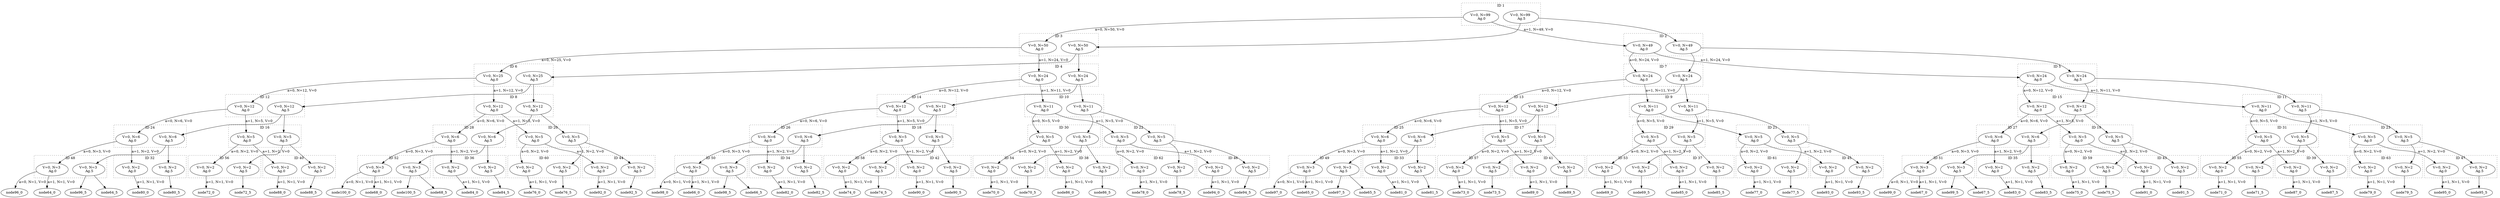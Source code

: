 digraph G {
labelloc = "t";
subgraph cluster_node_1{
node1_0[label="V=0, N=99 
 Ag.0"];
node1_5[label="V=0, N=99 
 Ag.5"];
label= "ID 1";
graph[style=dotted]; }
subgraph cluster_node_3{
node3_0[label="V=0, N=50 
 Ag.0"];
node3_5[label="V=0, N=50 
 Ag.5"];
label= "ID 3";
graph[style=dotted]; }
subgraph cluster_node_6{
node6_0[label="V=0, N=25 
 Ag.0"];
node6_5[label="V=0, N=25 
 Ag.5"];
label= "ID 6";
graph[style=dotted]; }
subgraph cluster_node_12{
node12_0[label="V=0, N=12 
 Ag.0"];
node12_5[label="V=0, N=12 
 Ag.5"];
label= "ID 12";
graph[style=dotted]; }
subgraph cluster_node_24{
node24_0[label="V=0, N=6 
 Ag.0"];
node24_5[label="V=0, N=6 
 Ag.5"];
label= "ID 24";
graph[style=dotted]; }
subgraph cluster_node_48{
node48_0[label="V=0, N=3 
 Ag.0"];
node48_5[label="V=0, N=3 
 Ag.5"];
label= "ID 48";
graph[style=dotted]; }
node48_0 -> node96_0[label="a=0, N=1, V=0"];
node48_5 -> node96_5[label=""];
node48_0 -> node64_0[label="a=1, N=1, V=0"];
node48_5 -> node64_5[label=""];
node24_0 -> node48_0[label="a=0, N=3, V=0"];
node24_5 -> node48_5[label=""];
subgraph cluster_node_32{
node32_0[label="V=0, N=2 
 Ag.0"];
node32_5[label="V=0, N=2 
 Ag.5"];
label= "ID 32";
graph[style=dotted]; }
node32_0 -> node80_0[label="a=1, N=1, V=0"];
node32_5 -> node80_5[label=""];
node24_0 -> node32_0[label="a=1, N=2, V=0"];
node24_5 -> node32_5[label=""];
node12_0 -> node24_0[label="a=0, N=6, V=0"];
node12_5 -> node24_5[label=""];
subgraph cluster_node_16{
node16_0[label="V=0, N=5 
 Ag.0"];
node16_5[label="V=0, N=5 
 Ag.5"];
label= "ID 16";
graph[style=dotted]; }
subgraph cluster_node_56{
node56_0[label="V=0, N=2 
 Ag.0"];
node56_5[label="V=0, N=2 
 Ag.5"];
label= "ID 56";
graph[style=dotted]; }
node56_0 -> node72_0[label="a=1, N=1, V=0"];
node56_5 -> node72_5[label=""];
node16_0 -> node56_0[label="a=0, N=2, V=0"];
node16_5 -> node56_5[label=""];
subgraph cluster_node_40{
node40_0[label="V=0, N=2 
 Ag.0"];
node40_5[label="V=0, N=2 
 Ag.5"];
label= "ID 40";
graph[style=dotted]; }
node40_0 -> node88_0[label="a=1, N=1, V=0"];
node40_5 -> node88_5[label=""];
node16_0 -> node40_0[label="a=1, N=2, V=0"];
node16_5 -> node40_5[label=""];
node12_0 -> node16_0[label="a=1, N=5, V=0"];
node12_5 -> node16_5[label=""];
node6_0 -> node12_0[label="a=0, N=12, V=0"];
node6_5 -> node12_5[label=""];
subgraph cluster_node_8{
node8_0[label="V=0, N=12 
 Ag.0"];
node8_5[label="V=0, N=12 
 Ag.5"];
label= "ID 8";
graph[style=dotted]; }
subgraph cluster_node_28{
node28_0[label="V=0, N=6 
 Ag.0"];
node28_5[label="V=0, N=6 
 Ag.5"];
label= "ID 28";
graph[style=dotted]; }
subgraph cluster_node_52{
node52_0[label="V=0, N=3 
 Ag.0"];
node52_5[label="V=0, N=3 
 Ag.5"];
label= "ID 52";
graph[style=dotted]; }
node52_0 -> node100_0[label="a=0, N=1, V=0"];
node52_5 -> node100_5[label=""];
node52_0 -> node68_0[label="a=1, N=1, V=0"];
node52_5 -> node68_5[label=""];
node28_0 -> node52_0[label="a=0, N=3, V=0"];
node28_5 -> node52_5[label=""];
subgraph cluster_node_36{
node36_0[label="V=0, N=2 
 Ag.0"];
node36_5[label="V=0, N=2 
 Ag.5"];
label= "ID 36";
graph[style=dotted]; }
node36_0 -> node84_0[label="a=1, N=1, V=0"];
node36_5 -> node84_5[label=""];
node28_0 -> node36_0[label="a=1, N=2, V=0"];
node28_5 -> node36_5[label=""];
node8_0 -> node28_0[label="a=0, N=6, V=0"];
node8_5 -> node28_5[label=""];
subgraph cluster_node_20{
node20_0[label="V=0, N=5 
 Ag.0"];
node20_5[label="V=0, N=5 
 Ag.5"];
label= "ID 20";
graph[style=dotted]; }
subgraph cluster_node_60{
node60_0[label="V=0, N=2 
 Ag.0"];
node60_5[label="V=0, N=2 
 Ag.5"];
label= "ID 60";
graph[style=dotted]; }
node60_0 -> node76_0[label="a=1, N=1, V=0"];
node60_5 -> node76_5[label=""];
node20_0 -> node60_0[label="a=0, N=2, V=0"];
node20_5 -> node60_5[label=""];
subgraph cluster_node_44{
node44_0[label="V=0, N=2 
 Ag.0"];
node44_5[label="V=0, N=2 
 Ag.5"];
label= "ID 44";
graph[style=dotted]; }
node44_0 -> node92_0[label="a=1, N=1, V=0"];
node44_5 -> node92_5[label=""];
node20_0 -> node44_0[label="a=1, N=2, V=0"];
node20_5 -> node44_5[label=""];
node8_0 -> node20_0[label="a=1, N=5, V=0"];
node8_5 -> node20_5[label=""];
node6_0 -> node8_0[label="a=1, N=12, V=0"];
node6_5 -> node8_5[label=""];
node3_0 -> node6_0[label="a=0, N=25, V=0"];
node3_5 -> node6_5[label=""];
subgraph cluster_node_4{
node4_0[label="V=0, N=24 
 Ag.0"];
node4_5[label="V=0, N=24 
 Ag.5"];
label= "ID 4";
graph[style=dotted]; }
subgraph cluster_node_14{
node14_0[label="V=0, N=12 
 Ag.0"];
node14_5[label="V=0, N=12 
 Ag.5"];
label= "ID 14";
graph[style=dotted]; }
subgraph cluster_node_26{
node26_0[label="V=0, N=6 
 Ag.0"];
node26_5[label="V=0, N=6 
 Ag.5"];
label= "ID 26";
graph[style=dotted]; }
subgraph cluster_node_50{
node50_0[label="V=0, N=3 
 Ag.0"];
node50_5[label="V=0, N=3 
 Ag.5"];
label= "ID 50";
graph[style=dotted]; }
node50_0 -> node98_0[label="a=0, N=1, V=0"];
node50_5 -> node98_5[label=""];
node50_0 -> node66_0[label="a=1, N=1, V=0"];
node50_5 -> node66_5[label=""];
node26_0 -> node50_0[label="a=0, N=3, V=0"];
node26_5 -> node50_5[label=""];
subgraph cluster_node_34{
node34_0[label="V=0, N=2 
 Ag.0"];
node34_5[label="V=0, N=2 
 Ag.5"];
label= "ID 34";
graph[style=dotted]; }
node34_0 -> node82_0[label="a=1, N=1, V=0"];
node34_5 -> node82_5[label=""];
node26_0 -> node34_0[label="a=1, N=2, V=0"];
node26_5 -> node34_5[label=""];
node14_0 -> node26_0[label="a=0, N=6, V=0"];
node14_5 -> node26_5[label=""];
subgraph cluster_node_18{
node18_0[label="V=0, N=5 
 Ag.0"];
node18_5[label="V=0, N=5 
 Ag.5"];
label= "ID 18";
graph[style=dotted]; }
subgraph cluster_node_58{
node58_0[label="V=0, N=2 
 Ag.0"];
node58_5[label="V=0, N=2 
 Ag.5"];
label= "ID 58";
graph[style=dotted]; }
node58_0 -> node74_0[label="a=1, N=1, V=0"];
node58_5 -> node74_5[label=""];
node18_0 -> node58_0[label="a=0, N=2, V=0"];
node18_5 -> node58_5[label=""];
subgraph cluster_node_42{
node42_0[label="V=0, N=2 
 Ag.0"];
node42_5[label="V=0, N=2 
 Ag.5"];
label= "ID 42";
graph[style=dotted]; }
node42_0 -> node90_0[label="a=1, N=1, V=0"];
node42_5 -> node90_5[label=""];
node18_0 -> node42_0[label="a=1, N=2, V=0"];
node18_5 -> node42_5[label=""];
node14_0 -> node18_0[label="a=1, N=5, V=0"];
node14_5 -> node18_5[label=""];
node4_0 -> node14_0[label="a=0, N=12, V=0"];
node4_5 -> node14_5[label=""];
subgraph cluster_node_10{
node10_0[label="V=0, N=11 
 Ag.0"];
node10_5[label="V=0, N=11 
 Ag.5"];
label= "ID 10";
graph[style=dotted]; }
subgraph cluster_node_30{
node30_0[label="V=0, N=5 
 Ag.0"];
node30_5[label="V=0, N=5 
 Ag.5"];
label= "ID 30";
graph[style=dotted]; }
subgraph cluster_node_54{
node54_0[label="V=0, N=2 
 Ag.0"];
node54_5[label="V=0, N=2 
 Ag.5"];
label= "ID 54";
graph[style=dotted]; }
node54_0 -> node70_0[label="a=1, N=1, V=0"];
node54_5 -> node70_5[label=""];
node30_0 -> node54_0[label="a=0, N=2, V=0"];
node30_5 -> node54_5[label=""];
subgraph cluster_node_38{
node38_0[label="V=0, N=2 
 Ag.0"];
node38_5[label="V=0, N=2 
 Ag.5"];
label= "ID 38";
graph[style=dotted]; }
node38_0 -> node86_0[label="a=1, N=1, V=0"];
node38_5 -> node86_5[label=""];
node30_0 -> node38_0[label="a=1, N=2, V=0"];
node30_5 -> node38_5[label=""];
node10_0 -> node30_0[label="a=0, N=5, V=0"];
node10_5 -> node30_5[label=""];
subgraph cluster_node_22{
node22_0[label="V=0, N=5 
 Ag.0"];
node22_5[label="V=0, N=5 
 Ag.5"];
label= "ID 22";
graph[style=dotted]; }
subgraph cluster_node_62{
node62_0[label="V=0, N=2 
 Ag.0"];
node62_5[label="V=0, N=2 
 Ag.5"];
label= "ID 62";
graph[style=dotted]; }
node62_0 -> node78_0[label="a=1, N=1, V=0"];
node62_5 -> node78_5[label=""];
node22_0 -> node62_0[label="a=0, N=2, V=0"];
node22_5 -> node62_5[label=""];
subgraph cluster_node_46{
node46_0[label="V=0, N=2 
 Ag.0"];
node46_5[label="V=0, N=2 
 Ag.5"];
label= "ID 46";
graph[style=dotted]; }
node46_0 -> node94_0[label="a=1, N=1, V=0"];
node46_5 -> node94_5[label=""];
node22_0 -> node46_0[label="a=1, N=2, V=0"];
node22_5 -> node46_5[label=""];
node10_0 -> node22_0[label="a=1, N=5, V=0"];
node10_5 -> node22_5[label=""];
node4_0 -> node10_0[label="a=1, N=11, V=0"];
node4_5 -> node10_5[label=""];
node3_0 -> node4_0[label="a=1, N=24, V=0"];
node3_5 -> node4_5[label=""];
node1_0 -> node3_0[label="a=0, N=50, V=0"];
node1_5 -> node3_5[label=""];
subgraph cluster_node_2{
node2_0[label="V=0, N=49 
 Ag.0"];
node2_5[label="V=0, N=49 
 Ag.5"];
label= "ID 2";
graph[style=dotted]; }
subgraph cluster_node_7{
node7_0[label="V=0, N=24 
 Ag.0"];
node7_5[label="V=0, N=24 
 Ag.5"];
label= "ID 7";
graph[style=dotted]; }
subgraph cluster_node_13{
node13_0[label="V=0, N=12 
 Ag.0"];
node13_5[label="V=0, N=12 
 Ag.5"];
label= "ID 13";
graph[style=dotted]; }
subgraph cluster_node_25{
node25_0[label="V=0, N=6 
 Ag.0"];
node25_5[label="V=0, N=6 
 Ag.5"];
label= "ID 25";
graph[style=dotted]; }
subgraph cluster_node_49{
node49_0[label="V=0, N=3 
 Ag.0"];
node49_5[label="V=0, N=3 
 Ag.5"];
label= "ID 49";
graph[style=dotted]; }
node49_0 -> node97_0[label="a=0, N=1, V=0"];
node49_5 -> node97_5[label=""];
node49_0 -> node65_0[label="a=1, N=1, V=0"];
node49_5 -> node65_5[label=""];
node25_0 -> node49_0[label="a=0, N=3, V=0"];
node25_5 -> node49_5[label=""];
subgraph cluster_node_33{
node33_0[label="V=0, N=2 
 Ag.0"];
node33_5[label="V=0, N=2 
 Ag.5"];
label= "ID 33";
graph[style=dotted]; }
node33_0 -> node81_0[label="a=1, N=1, V=0"];
node33_5 -> node81_5[label=""];
node25_0 -> node33_0[label="a=1, N=2, V=0"];
node25_5 -> node33_5[label=""];
node13_0 -> node25_0[label="a=0, N=6, V=0"];
node13_5 -> node25_5[label=""];
subgraph cluster_node_17{
node17_0[label="V=0, N=5 
 Ag.0"];
node17_5[label="V=0, N=5 
 Ag.5"];
label= "ID 17";
graph[style=dotted]; }
subgraph cluster_node_57{
node57_0[label="V=0, N=2 
 Ag.0"];
node57_5[label="V=0, N=2 
 Ag.5"];
label= "ID 57";
graph[style=dotted]; }
node57_0 -> node73_0[label="a=1, N=1, V=0"];
node57_5 -> node73_5[label=""];
node17_0 -> node57_0[label="a=0, N=2, V=0"];
node17_5 -> node57_5[label=""];
subgraph cluster_node_41{
node41_0[label="V=0, N=2 
 Ag.0"];
node41_5[label="V=0, N=2 
 Ag.5"];
label= "ID 41";
graph[style=dotted]; }
node41_0 -> node89_0[label="a=1, N=1, V=0"];
node41_5 -> node89_5[label=""];
node17_0 -> node41_0[label="a=1, N=2, V=0"];
node17_5 -> node41_5[label=""];
node13_0 -> node17_0[label="a=1, N=5, V=0"];
node13_5 -> node17_5[label=""];
node7_0 -> node13_0[label="a=0, N=12, V=0"];
node7_5 -> node13_5[label=""];
subgraph cluster_node_9{
node9_0[label="V=0, N=11 
 Ag.0"];
node9_5[label="V=0, N=11 
 Ag.5"];
label= "ID 9";
graph[style=dotted]; }
subgraph cluster_node_29{
node29_0[label="V=0, N=5 
 Ag.0"];
node29_5[label="V=0, N=5 
 Ag.5"];
label= "ID 29";
graph[style=dotted]; }
subgraph cluster_node_53{
node53_0[label="V=0, N=2 
 Ag.0"];
node53_5[label="V=0, N=2 
 Ag.5"];
label= "ID 53";
graph[style=dotted]; }
node53_0 -> node69_0[label="a=1, N=1, V=0"];
node53_5 -> node69_5[label=""];
node29_0 -> node53_0[label="a=0, N=2, V=0"];
node29_5 -> node53_5[label=""];
subgraph cluster_node_37{
node37_0[label="V=0, N=2 
 Ag.0"];
node37_5[label="V=0, N=2 
 Ag.5"];
label= "ID 37";
graph[style=dotted]; }
node37_0 -> node85_0[label="a=1, N=1, V=0"];
node37_5 -> node85_5[label=""];
node29_0 -> node37_0[label="a=1, N=2, V=0"];
node29_5 -> node37_5[label=""];
node9_0 -> node29_0[label="a=0, N=5, V=0"];
node9_5 -> node29_5[label=""];
subgraph cluster_node_21{
node21_0[label="V=0, N=5 
 Ag.0"];
node21_5[label="V=0, N=5 
 Ag.5"];
label= "ID 21";
graph[style=dotted]; }
subgraph cluster_node_61{
node61_0[label="V=0, N=2 
 Ag.0"];
node61_5[label="V=0, N=2 
 Ag.5"];
label= "ID 61";
graph[style=dotted]; }
node61_0 -> node77_0[label="a=1, N=1, V=0"];
node61_5 -> node77_5[label=""];
node21_0 -> node61_0[label="a=0, N=2, V=0"];
node21_5 -> node61_5[label=""];
subgraph cluster_node_45{
node45_0[label="V=0, N=2 
 Ag.0"];
node45_5[label="V=0, N=2 
 Ag.5"];
label= "ID 45";
graph[style=dotted]; }
node45_0 -> node93_0[label="a=1, N=1, V=0"];
node45_5 -> node93_5[label=""];
node21_0 -> node45_0[label="a=1, N=2, V=0"];
node21_5 -> node45_5[label=""];
node9_0 -> node21_0[label="a=1, N=5, V=0"];
node9_5 -> node21_5[label=""];
node7_0 -> node9_0[label="a=1, N=11, V=0"];
node7_5 -> node9_5[label=""];
node2_0 -> node7_0[label="a=0, N=24, V=0"];
node2_5 -> node7_5[label=""];
subgraph cluster_node_5{
node5_0[label="V=0, N=24 
 Ag.0"];
node5_5[label="V=0, N=24 
 Ag.5"];
label= "ID 5";
graph[style=dotted]; }
subgraph cluster_node_15{
node15_0[label="V=0, N=12 
 Ag.0"];
node15_5[label="V=0, N=12 
 Ag.5"];
label= "ID 15";
graph[style=dotted]; }
subgraph cluster_node_27{
node27_0[label="V=0, N=6 
 Ag.0"];
node27_5[label="V=0, N=6 
 Ag.5"];
label= "ID 27";
graph[style=dotted]; }
subgraph cluster_node_51{
node51_0[label="V=0, N=3 
 Ag.0"];
node51_5[label="V=0, N=3 
 Ag.5"];
label= "ID 51";
graph[style=dotted]; }
node51_0 -> node99_0[label="a=0, N=1, V=0"];
node51_5 -> node99_5[label=""];
node51_0 -> node67_0[label="a=1, N=1, V=0"];
node51_5 -> node67_5[label=""];
node27_0 -> node51_0[label="a=0, N=3, V=0"];
node27_5 -> node51_5[label=""];
subgraph cluster_node_35{
node35_0[label="V=0, N=2 
 Ag.0"];
node35_5[label="V=0, N=2 
 Ag.5"];
label= "ID 35";
graph[style=dotted]; }
node35_0 -> node83_0[label="a=1, N=1, V=0"];
node35_5 -> node83_5[label=""];
node27_0 -> node35_0[label="a=1, N=2, V=0"];
node27_5 -> node35_5[label=""];
node15_0 -> node27_0[label="a=0, N=6, V=0"];
node15_5 -> node27_5[label=""];
subgraph cluster_node_19{
node19_0[label="V=0, N=5 
 Ag.0"];
node19_5[label="V=0, N=5 
 Ag.5"];
label= "ID 19";
graph[style=dotted]; }
subgraph cluster_node_59{
node59_0[label="V=0, N=2 
 Ag.0"];
node59_5[label="V=0, N=2 
 Ag.5"];
label= "ID 59";
graph[style=dotted]; }
node59_0 -> node75_0[label="a=1, N=1, V=0"];
node59_5 -> node75_5[label=""];
node19_0 -> node59_0[label="a=0, N=2, V=0"];
node19_5 -> node59_5[label=""];
subgraph cluster_node_43{
node43_0[label="V=0, N=2 
 Ag.0"];
node43_5[label="V=0, N=2 
 Ag.5"];
label= "ID 43";
graph[style=dotted]; }
node43_0 -> node91_0[label="a=1, N=1, V=0"];
node43_5 -> node91_5[label=""];
node19_0 -> node43_0[label="a=1, N=2, V=0"];
node19_5 -> node43_5[label=""];
node15_0 -> node19_0[label="a=1, N=5, V=0"];
node15_5 -> node19_5[label=""];
node5_0 -> node15_0[label="a=0, N=12, V=0"];
node5_5 -> node15_5[label=""];
subgraph cluster_node_11{
node11_0[label="V=0, N=11 
 Ag.0"];
node11_5[label="V=0, N=11 
 Ag.5"];
label= "ID 11";
graph[style=dotted]; }
subgraph cluster_node_31{
node31_0[label="V=0, N=5 
 Ag.0"];
node31_5[label="V=0, N=5 
 Ag.5"];
label= "ID 31";
graph[style=dotted]; }
subgraph cluster_node_55{
node55_0[label="V=0, N=2 
 Ag.0"];
node55_5[label="V=0, N=2 
 Ag.5"];
label= "ID 55";
graph[style=dotted]; }
node55_0 -> node71_0[label="a=1, N=1, V=0"];
node55_5 -> node71_5[label=""];
node31_0 -> node55_0[label="a=0, N=2, V=0"];
node31_5 -> node55_5[label=""];
subgraph cluster_node_39{
node39_0[label="V=0, N=2 
 Ag.0"];
node39_5[label="V=0, N=2 
 Ag.5"];
label= "ID 39";
graph[style=dotted]; }
node39_0 -> node87_0[label="a=1, N=1, V=0"];
node39_5 -> node87_5[label=""];
node31_0 -> node39_0[label="a=1, N=2, V=0"];
node31_5 -> node39_5[label=""];
node11_0 -> node31_0[label="a=0, N=5, V=0"];
node11_5 -> node31_5[label=""];
subgraph cluster_node_23{
node23_0[label="V=0, N=5 
 Ag.0"];
node23_5[label="V=0, N=5 
 Ag.5"];
label= "ID 23";
graph[style=dotted]; }
subgraph cluster_node_63{
node63_0[label="V=0, N=2 
 Ag.0"];
node63_5[label="V=0, N=2 
 Ag.5"];
label= "ID 63";
graph[style=dotted]; }
node63_0 -> node79_0[label="a=1, N=1, V=0"];
node63_5 -> node79_5[label=""];
node23_0 -> node63_0[label="a=0, N=2, V=0"];
node23_5 -> node63_5[label=""];
subgraph cluster_node_47{
node47_0[label="V=0, N=2 
 Ag.0"];
node47_5[label="V=0, N=2 
 Ag.5"];
label= "ID 47";
graph[style=dotted]; }
node47_0 -> node95_0[label="a=1, N=1, V=0"];
node47_5 -> node95_5[label=""];
node23_0 -> node47_0[label="a=1, N=2, V=0"];
node23_5 -> node47_5[label=""];
node11_0 -> node23_0[label="a=1, N=5, V=0"];
node11_5 -> node23_5[label=""];
node5_0 -> node11_0[label="a=1, N=11, V=0"];
node5_5 -> node11_5[label=""];
node2_0 -> node5_0[label="a=1, N=24, V=0"];
node2_5 -> node5_5[label=""];
node1_0 -> node2_0[label="a=1, N=49, V=0"];
node1_5 -> node2_5[label=""];
}
